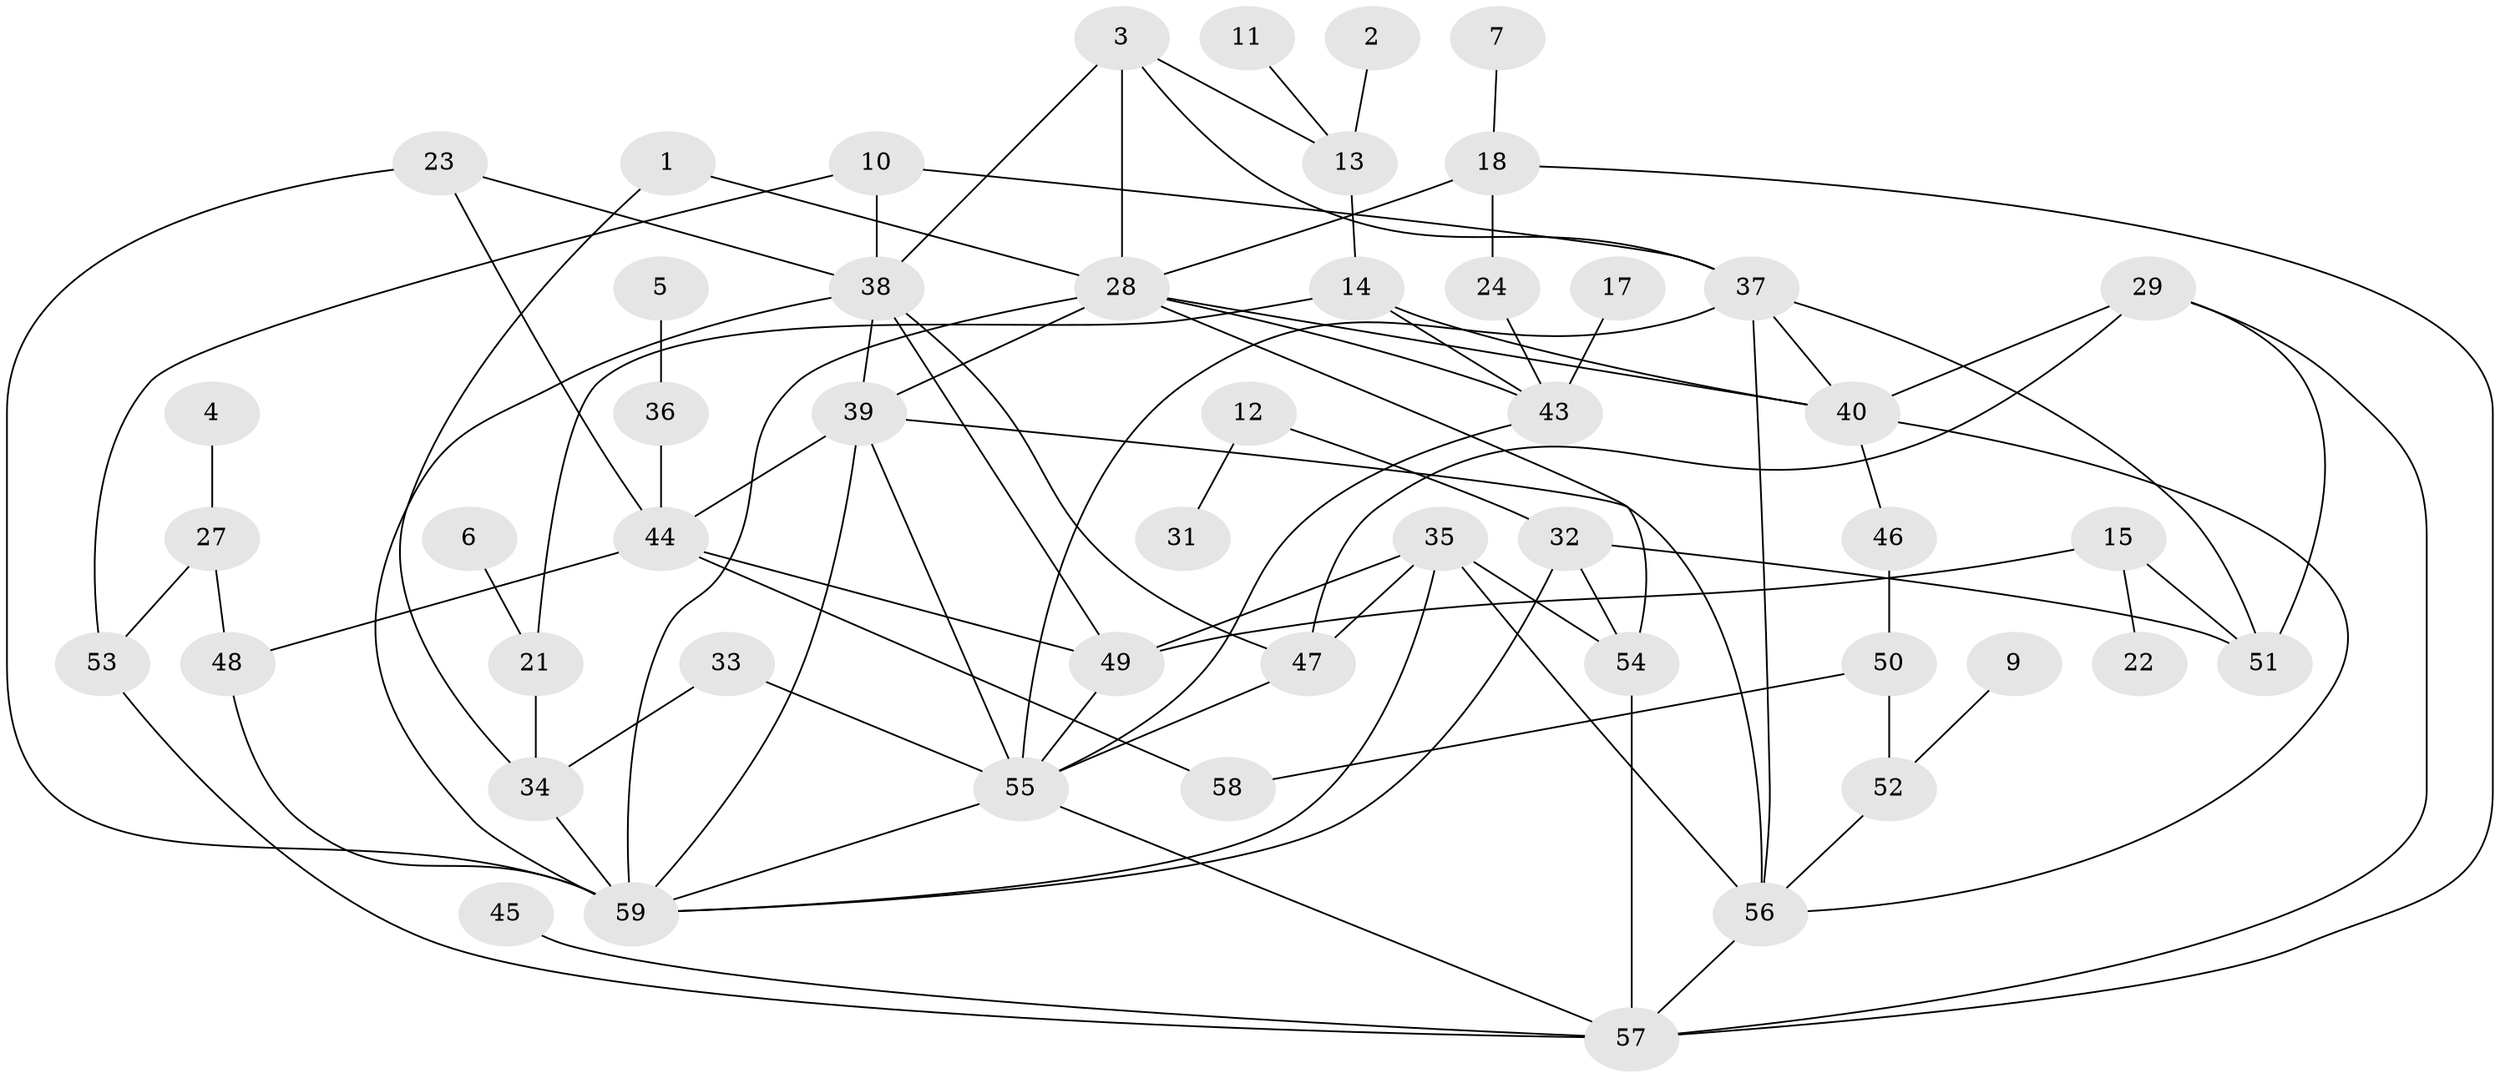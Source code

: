 // original degree distribution, {2: 0.24786324786324787, 5: 0.1111111111111111, 1: 0.20512820512820512, 4: 0.15384615384615385, 3: 0.17094017094017094, 0: 0.06837606837606838, 6: 0.02564102564102564, 7: 0.008547008547008548, 8: 0.008547008547008548}
// Generated by graph-tools (version 1.1) at 2025/00/03/09/25 03:00:51]
// undirected, 50 vertices, 88 edges
graph export_dot {
graph [start="1"]
  node [color=gray90,style=filled];
  1;
  2;
  3;
  4;
  5;
  6;
  7;
  9;
  10;
  11;
  12;
  13;
  14;
  15;
  17;
  18;
  21;
  22;
  23;
  24;
  27;
  28;
  29;
  31;
  32;
  33;
  34;
  35;
  36;
  37;
  38;
  39;
  40;
  43;
  44;
  45;
  46;
  47;
  48;
  49;
  50;
  51;
  52;
  53;
  54;
  55;
  56;
  57;
  58;
  59;
  1 -- 28 [weight=1.0];
  1 -- 34 [weight=1.0];
  2 -- 13 [weight=1.0];
  3 -- 13 [weight=1.0];
  3 -- 28 [weight=1.0];
  3 -- 37 [weight=1.0];
  3 -- 38 [weight=1.0];
  4 -- 27 [weight=1.0];
  5 -- 36 [weight=1.0];
  6 -- 21 [weight=1.0];
  7 -- 18 [weight=1.0];
  9 -- 52 [weight=1.0];
  10 -- 37 [weight=1.0];
  10 -- 38 [weight=2.0];
  10 -- 53 [weight=1.0];
  11 -- 13 [weight=1.0];
  12 -- 31 [weight=1.0];
  12 -- 32 [weight=1.0];
  13 -- 14 [weight=1.0];
  14 -- 21 [weight=1.0];
  14 -- 40 [weight=1.0];
  14 -- 43 [weight=1.0];
  15 -- 22 [weight=1.0];
  15 -- 49 [weight=1.0];
  15 -- 51 [weight=1.0];
  17 -- 43 [weight=1.0];
  18 -- 24 [weight=1.0];
  18 -- 28 [weight=2.0];
  18 -- 57 [weight=1.0];
  21 -- 34 [weight=2.0];
  23 -- 38 [weight=1.0];
  23 -- 44 [weight=1.0];
  23 -- 59 [weight=1.0];
  24 -- 43 [weight=1.0];
  27 -- 48 [weight=1.0];
  27 -- 53 [weight=1.0];
  28 -- 39 [weight=1.0];
  28 -- 40 [weight=1.0];
  28 -- 43 [weight=1.0];
  28 -- 54 [weight=1.0];
  28 -- 59 [weight=3.0];
  29 -- 40 [weight=1.0];
  29 -- 47 [weight=1.0];
  29 -- 51 [weight=1.0];
  29 -- 57 [weight=1.0];
  32 -- 51 [weight=1.0];
  32 -- 54 [weight=1.0];
  32 -- 59 [weight=1.0];
  33 -- 34 [weight=1.0];
  33 -- 55 [weight=2.0];
  34 -- 59 [weight=1.0];
  35 -- 47 [weight=2.0];
  35 -- 49 [weight=1.0];
  35 -- 54 [weight=2.0];
  35 -- 56 [weight=1.0];
  35 -- 59 [weight=1.0];
  36 -- 44 [weight=2.0];
  37 -- 40 [weight=1.0];
  37 -- 51 [weight=1.0];
  37 -- 55 [weight=1.0];
  37 -- 56 [weight=1.0];
  38 -- 39 [weight=1.0];
  38 -- 47 [weight=1.0];
  38 -- 49 [weight=1.0];
  38 -- 59 [weight=1.0];
  39 -- 44 [weight=1.0];
  39 -- 55 [weight=1.0];
  39 -- 56 [weight=1.0];
  39 -- 59 [weight=1.0];
  40 -- 46 [weight=1.0];
  40 -- 56 [weight=1.0];
  43 -- 55 [weight=1.0];
  44 -- 48 [weight=1.0];
  44 -- 49 [weight=1.0];
  44 -- 58 [weight=1.0];
  45 -- 57 [weight=1.0];
  46 -- 50 [weight=1.0];
  47 -- 55 [weight=1.0];
  48 -- 59 [weight=1.0];
  49 -- 55 [weight=1.0];
  50 -- 52 [weight=1.0];
  50 -- 58 [weight=1.0];
  52 -- 56 [weight=1.0];
  53 -- 57 [weight=1.0];
  54 -- 57 [weight=1.0];
  55 -- 57 [weight=1.0];
  55 -- 59 [weight=1.0];
  56 -- 57 [weight=1.0];
}
